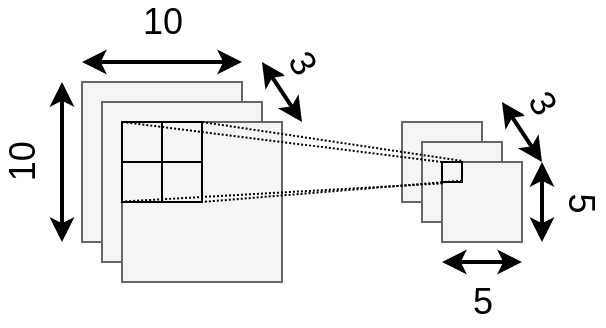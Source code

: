 <mxfile version="13.10.0" type="device"><diagram id="b5u7QQQl_mbeFUhMg2P1" name="Page-1"><mxGraphModel dx="540" dy="337" grid="1" gridSize="10" guides="1" tooltips="1" connect="1" arrows="1" fold="1" page="1" pageScale="1" pageWidth="827" pageHeight="1169" math="0" shadow="0"><root><mxCell id="0"/><mxCell id="1" parent="0"/><mxCell id="BcCti2y-QpABqyAJJ-oy-23" value="" style="whiteSpace=wrap;html=1;aspect=fixed;fillColor=#f5f5f5;strokeColor=#666666;fontColor=#333333;" vertex="1" parent="1"><mxGeometry x="550" y="150" width="40" height="40" as="geometry"/></mxCell><mxCell id="BcCti2y-QpABqyAJJ-oy-29" value="" style="whiteSpace=wrap;html=1;aspect=fixed;fillColor=#f5f5f5;strokeColor=#666666;fontColor=#333333;" vertex="1" parent="1"><mxGeometry x="560" y="160" width="40" height="40" as="geometry"/></mxCell><mxCell id="BcCti2y-QpABqyAJJ-oy-30" value="" style="whiteSpace=wrap;html=1;aspect=fixed;fillColor=#f5f5f5;strokeColor=#666666;fontColor=#333333;" vertex="1" parent="1"><mxGeometry x="570" y="170" width="40" height="40" as="geometry"/></mxCell><mxCell id="BcCti2y-QpABqyAJJ-oy-9" value="" style="whiteSpace=wrap;html=1;aspect=fixed;fillColor=#f5f5f5;strokeColor=#666666;fontColor=#333333;" vertex="1" parent="1"><mxGeometry x="390" y="130" width="80" height="80" as="geometry"/></mxCell><mxCell id="BcCti2y-QpABqyAJJ-oy-10" value="" style="whiteSpace=wrap;html=1;aspect=fixed;fillColor=#f5f5f5;strokeColor=#666666;fontColor=#333333;" vertex="1" parent="1"><mxGeometry x="400" y="140" width="80" height="80" as="geometry"/></mxCell><mxCell id="BcCti2y-QpABqyAJJ-oy-11" value="" style="whiteSpace=wrap;html=1;aspect=fixed;fillColor=#f5f5f5;strokeColor=#666666;fontColor=#333333;" vertex="1" parent="1"><mxGeometry x="410" y="150" width="80" height="80" as="geometry"/></mxCell><mxCell id="BcCti2y-QpABqyAJJ-oy-17" value="" style="endArrow=classic;startArrow=classic;html=1;fontSize=18;strokeWidth=2;" edge="1" parent="1"><mxGeometry width="50" height="50" relative="1" as="geometry"><mxPoint x="390" y="120" as="sourcePoint"/><mxPoint x="470" y="120" as="targetPoint"/></mxGeometry></mxCell><mxCell id="BcCti2y-QpABqyAJJ-oy-18" value="10" style="edgeLabel;html=1;align=center;verticalAlign=middle;resizable=0;points=[];fontSize=18;" vertex="1" connectable="0" parent="BcCti2y-QpABqyAJJ-oy-17"><mxGeometry x="-0.167" y="3" relative="1" as="geometry"><mxPoint x="6.65" y="-17.14" as="offset"/></mxGeometry></mxCell><mxCell id="BcCti2y-QpABqyAJJ-oy-19" value="" style="endArrow=classic;startArrow=classic;html=1;fontSize=18;strokeWidth=2;" edge="1" parent="1"><mxGeometry width="50" height="50" relative="1" as="geometry"><mxPoint x="380" y="130" as="sourcePoint"/><mxPoint x="380" y="210" as="targetPoint"/></mxGeometry></mxCell><mxCell id="BcCti2y-QpABqyAJJ-oy-20" value="10" style="edgeLabel;html=1;align=center;verticalAlign=middle;resizable=0;points=[];fontSize=18;rotation=-90;" vertex="1" connectable="0" parent="BcCti2y-QpABqyAJJ-oy-19"><mxGeometry x="-0.167" y="3" relative="1" as="geometry"><mxPoint x="-23" y="6.67" as="offset"/></mxGeometry></mxCell><mxCell id="BcCti2y-QpABqyAJJ-oy-21" value="" style="endArrow=classic;startArrow=classic;html=1;fontSize=18;strokeWidth=2;" edge="1" parent="1"><mxGeometry width="50" height="50" relative="1" as="geometry"><mxPoint x="480" y="120" as="sourcePoint"/><mxPoint x="500" y="150" as="targetPoint"/></mxGeometry></mxCell><mxCell id="BcCti2y-QpABqyAJJ-oy-22" value="3" style="edgeLabel;html=1;align=center;verticalAlign=middle;resizable=0;points=[];fontSize=18;rotation=60;" vertex="1" connectable="0" parent="BcCti2y-QpABqyAJJ-oy-21"><mxGeometry x="-0.167" y="3" relative="1" as="geometry"><mxPoint x="9.07" y="-10.98" as="offset"/></mxGeometry></mxCell><mxCell id="BcCti2y-QpABqyAJJ-oy-2" value="" style="whiteSpace=wrap;html=1;aspect=fixed;fillColor=none;" vertex="1" parent="1"><mxGeometry x="410" y="150" width="40" height="40" as="geometry"/></mxCell><mxCell id="BcCti2y-QpABqyAJJ-oy-4" value="" style="endArrow=none;html=1;exitX=0.5;exitY=1;exitDx=0;exitDy=0;entryX=0.5;entryY=0;entryDx=0;entryDy=0;" edge="1" parent="1" source="BcCti2y-QpABqyAJJ-oy-2" target="BcCti2y-QpABqyAJJ-oy-2"><mxGeometry width="50" height="50" relative="1" as="geometry"><mxPoint x="588.75" y="366.25" as="sourcePoint"/><mxPoint x="588.75" y="328.75" as="targetPoint"/></mxGeometry></mxCell><mxCell id="BcCti2y-QpABqyAJJ-oy-7" value="" style="endArrow=none;html=1;entryX=0;entryY=0.5;entryDx=0;entryDy=0;exitX=1;exitY=0.5;exitDx=0;exitDy=0;" edge="1" parent="1" source="BcCti2y-QpABqyAJJ-oy-2" target="BcCti2y-QpABqyAJJ-oy-2"><mxGeometry width="50" height="50" relative="1" as="geometry"><mxPoint x="607.5" y="385" as="sourcePoint"/><mxPoint x="607.5" y="335" as="targetPoint"/></mxGeometry></mxCell><mxCell id="BcCti2y-QpABqyAJJ-oy-12" value="" style="endArrow=none;html=1;entryX=0;entryY=0;entryDx=0;entryDy=0;exitX=0;exitY=0;exitDx=0;exitDy=0;dashed=1;dashPattern=1 1;" edge="1" parent="1" source="BcCti2y-QpABqyAJJ-oy-14" target="BcCti2y-QpABqyAJJ-oy-2"><mxGeometry width="50" height="50" relative="1" as="geometry"><mxPoint x="580" y="180" as="sourcePoint"/><mxPoint x="540" y="340" as="targetPoint"/></mxGeometry></mxCell><mxCell id="BcCti2y-QpABqyAJJ-oy-13" value="" style="endArrow=none;html=1;entryX=1;entryY=0;entryDx=0;entryDy=0;exitX=0.961;exitY=-0.061;exitDx=0;exitDy=0;dashed=1;dashPattern=1 1;exitPerimeter=0;" edge="1" parent="1" source="BcCti2y-QpABqyAJJ-oy-14" target="BcCti2y-QpABqyAJJ-oy-2"><mxGeometry width="50" height="50" relative="1" as="geometry"><mxPoint x="590" y="190" as="sourcePoint"/><mxPoint x="420" y="160" as="targetPoint"/></mxGeometry></mxCell><mxCell id="BcCti2y-QpABqyAJJ-oy-14" value="" style="whiteSpace=wrap;html=1;aspect=fixed;fillColor=none;" vertex="1" parent="1"><mxGeometry x="570" y="170" width="10" height="10" as="geometry"/></mxCell><mxCell id="BcCti2y-QpABqyAJJ-oy-15" value="" style="endArrow=none;html=1;entryX=0.042;entryY=0.992;entryDx=0;entryDy=0;dashed=1;dashPattern=1 1;entryPerimeter=0;exitX=0.033;exitY=1.067;exitDx=0;exitDy=0;exitPerimeter=0;" edge="1" parent="1" source="BcCti2y-QpABqyAJJ-oy-14" target="BcCti2y-QpABqyAJJ-oy-2"><mxGeometry width="50" height="50" relative="1" as="geometry"><mxPoint x="579" y="190" as="sourcePoint"/><mxPoint x="420" y="160" as="targetPoint"/></mxGeometry></mxCell><mxCell id="BcCti2y-QpABqyAJJ-oy-16" value="" style="endArrow=none;html=1;exitX=1;exitY=0.933;exitDx=0;exitDy=0;dashed=1;dashPattern=1 1;exitPerimeter=0;" edge="1" parent="1" source="BcCti2y-QpABqyAJJ-oy-14"><mxGeometry width="50" height="50" relative="1" as="geometry"><mxPoint x="600" y="200" as="sourcePoint"/><mxPoint x="450" y="190" as="targetPoint"/></mxGeometry></mxCell><mxCell id="BcCti2y-QpABqyAJJ-oy-37" value="" style="endArrow=classic;startArrow=classic;html=1;fontSize=18;strokeWidth=2;" edge="1" parent="1"><mxGeometry width="50" height="50" relative="1" as="geometry"><mxPoint x="570" y="220" as="sourcePoint"/><mxPoint x="610" y="220" as="targetPoint"/></mxGeometry></mxCell><mxCell id="BcCti2y-QpABqyAJJ-oy-38" value="5" style="edgeLabel;html=1;align=center;verticalAlign=middle;resizable=0;points=[];fontSize=18;" vertex="1" connectable="0" parent="BcCti2y-QpABqyAJJ-oy-37"><mxGeometry x="-0.167" y="3" relative="1" as="geometry"><mxPoint x="3.2" y="23" as="offset"/></mxGeometry></mxCell><mxCell id="BcCti2y-QpABqyAJJ-oy-39" value="" style="endArrow=classic;startArrow=classic;html=1;fontSize=18;strokeWidth=2;" edge="1" parent="1"><mxGeometry width="50" height="50" relative="1" as="geometry"><mxPoint x="620" y="170" as="sourcePoint"/><mxPoint x="620" y="210" as="targetPoint"/></mxGeometry></mxCell><mxCell id="BcCti2y-QpABqyAJJ-oy-40" value="5" style="edgeLabel;html=1;align=center;verticalAlign=middle;resizable=0;points=[];fontSize=18;rotation=90;" vertex="1" connectable="0" parent="BcCti2y-QpABqyAJJ-oy-39"><mxGeometry x="-0.167" y="3" relative="1" as="geometry"><mxPoint x="17" y="3.2" as="offset"/></mxGeometry></mxCell><mxCell id="BcCti2y-QpABqyAJJ-oy-41" value="" style="endArrow=classic;startArrow=classic;html=1;fontSize=18;strokeWidth=2;" edge="1" parent="1"><mxGeometry width="50" height="50" relative="1" as="geometry"><mxPoint x="600" y="140" as="sourcePoint"/><mxPoint x="620" y="170" as="targetPoint"/></mxGeometry></mxCell><mxCell id="BcCti2y-QpABqyAJJ-oy-42" value="3" style="edgeLabel;html=1;align=center;verticalAlign=middle;resizable=0;points=[];fontSize=18;rotation=60;" vertex="1" connectable="0" parent="BcCti2y-QpABqyAJJ-oy-41"><mxGeometry x="-0.167" y="3" relative="1" as="geometry"><mxPoint x="9.07" y="-10.98" as="offset"/></mxGeometry></mxCell></root></mxGraphModel></diagram></mxfile>